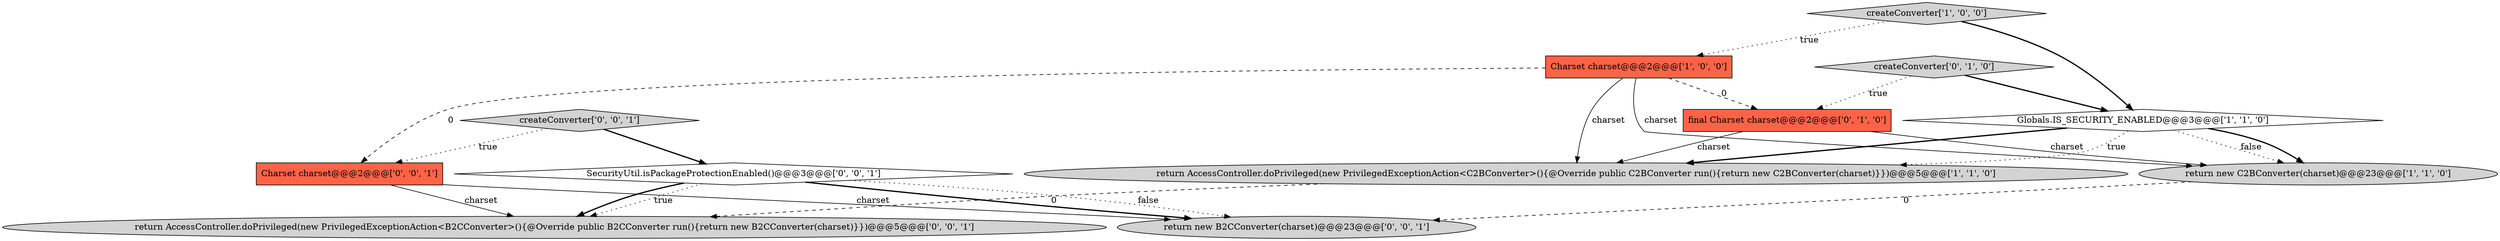 digraph {
7 [style = filled, label = "return new B2CConverter(charset)@@@23@@@['0', '0', '1']", fillcolor = lightgray, shape = ellipse image = "AAA0AAABBB3BBB"];
8 [style = filled, label = "return AccessController.doPrivileged(new PrivilegedExceptionAction<B2CConverter>(){@Override public B2CConverter run(){return new B2CConverter(charset)}})@@@5@@@['0', '0', '1']", fillcolor = lightgray, shape = ellipse image = "AAA0AAABBB3BBB"];
10 [style = filled, label = "SecurityUtil.isPackageProtectionEnabled()@@@3@@@['0', '0', '1']", fillcolor = white, shape = diamond image = "AAA0AAABBB3BBB"];
4 [style = filled, label = "return AccessController.doPrivileged(new PrivilegedExceptionAction<C2BConverter>(){@Override public C2BConverter run(){return new C2BConverter(charset)}})@@@5@@@['1', '1', '0']", fillcolor = lightgray, shape = ellipse image = "AAA0AAABBB1BBB"];
2 [style = filled, label = "Charset charset@@@2@@@['1', '0', '0']", fillcolor = tomato, shape = box image = "AAA1AAABBB1BBB"];
3 [style = filled, label = "return new C2BConverter(charset)@@@23@@@['1', '1', '0']", fillcolor = lightgray, shape = ellipse image = "AAA0AAABBB1BBB"];
1 [style = filled, label = "Globals.IS_SECURITY_ENABLED@@@3@@@['1', '1', '0']", fillcolor = white, shape = diamond image = "AAA0AAABBB1BBB"];
6 [style = filled, label = "createConverter['0', '1', '0']", fillcolor = lightgray, shape = diamond image = "AAA0AAABBB2BBB"];
9 [style = filled, label = "Charset charset@@@2@@@['0', '0', '1']", fillcolor = tomato, shape = box image = "AAA0AAABBB3BBB"];
11 [style = filled, label = "createConverter['0', '0', '1']", fillcolor = lightgray, shape = diamond image = "AAA0AAABBB3BBB"];
5 [style = filled, label = "final Charset charset@@@2@@@['0', '1', '0']", fillcolor = tomato, shape = box image = "AAA1AAABBB2BBB"];
0 [style = filled, label = "createConverter['1', '0', '0']", fillcolor = lightgray, shape = diamond image = "AAA0AAABBB1BBB"];
10->7 [style = dotted, label="false"];
1->3 [style = dotted, label="false"];
10->8 [style = dotted, label="true"];
1->4 [style = bold, label=""];
3->7 [style = dashed, label="0"];
9->8 [style = solid, label="charset"];
9->7 [style = solid, label="charset"];
1->3 [style = bold, label=""];
11->9 [style = dotted, label="true"];
1->4 [style = dotted, label="true"];
2->3 [style = solid, label="charset"];
10->7 [style = bold, label=""];
6->1 [style = bold, label=""];
2->5 [style = dashed, label="0"];
10->8 [style = bold, label=""];
2->4 [style = solid, label="charset"];
2->9 [style = dashed, label="0"];
11->10 [style = bold, label=""];
0->1 [style = bold, label=""];
4->8 [style = dashed, label="0"];
0->2 [style = dotted, label="true"];
5->4 [style = solid, label="charset"];
5->3 [style = solid, label="charset"];
6->5 [style = dotted, label="true"];
}
